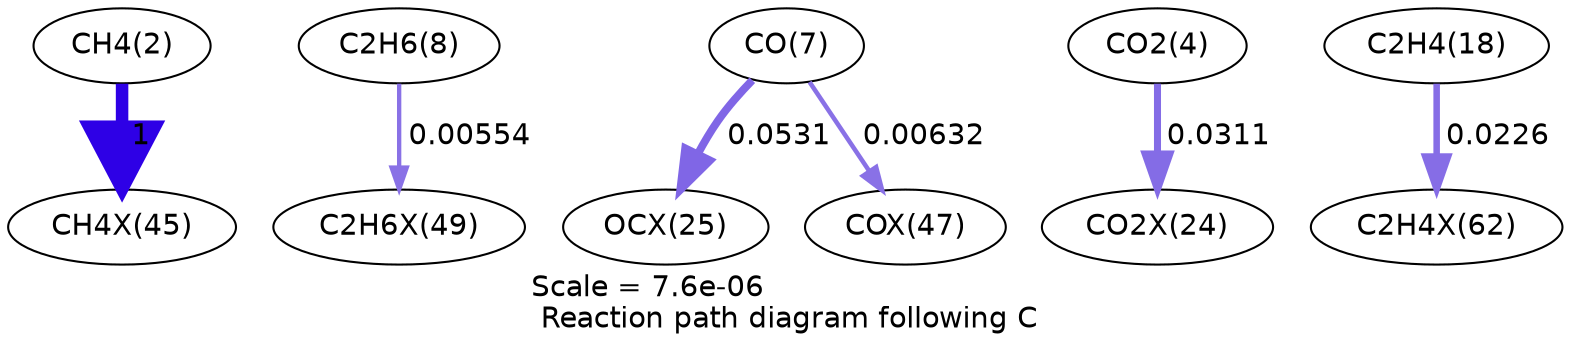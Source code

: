 digraph reaction_paths {
center=1;
s4 -> s40[fontname="Helvetica", penwidth=6, arrowsize=3, color="0.7, 1.5, 0.9"
, label=" 1"];
s10 -> s44[fontname="Helvetica", penwidth=2.08, arrowsize=1.04, color="0.7, 0.506, 0.9"
, label=" 0.00554"];
s9 -> s36[fontname="Helvetica", penwidth=3.78, arrowsize=1.89, color="0.7, 0.553, 0.9"
, label=" 0.0531"];
s9 -> s42[fontname="Helvetica", penwidth=2.18, arrowsize=1.09, color="0.7, 0.506, 0.9"
, label=" 0.00632"];
s6 -> s35[fontname="Helvetica", penwidth=3.38, arrowsize=1.69, color="0.7, 0.531, 0.9"
, label=" 0.0311"];
s20 -> s49[fontname="Helvetica", penwidth=3.14, arrowsize=1.57, color="0.7, 0.523, 0.9"
, label=" 0.0226"];
s4 [ fontname="Helvetica", label="CH4(2)"];
s6 [ fontname="Helvetica", label="CO2(4)"];
s9 [ fontname="Helvetica", label="CO(7)"];
s10 [ fontname="Helvetica", label="C2H6(8)"];
s20 [ fontname="Helvetica", label="C2H4(18)"];
s35 [ fontname="Helvetica", label="CO2X(24)"];
s36 [ fontname="Helvetica", label="OCX(25)"];
s40 [ fontname="Helvetica", label="CH4X(45)"];
s42 [ fontname="Helvetica", label="COX(47)"];
s44 [ fontname="Helvetica", label="C2H6X(49)"];
s49 [ fontname="Helvetica", label="C2H4X(62)"];
 label = "Scale = 7.6e-06\l Reaction path diagram following C";
 fontname = "Helvetica";
}
